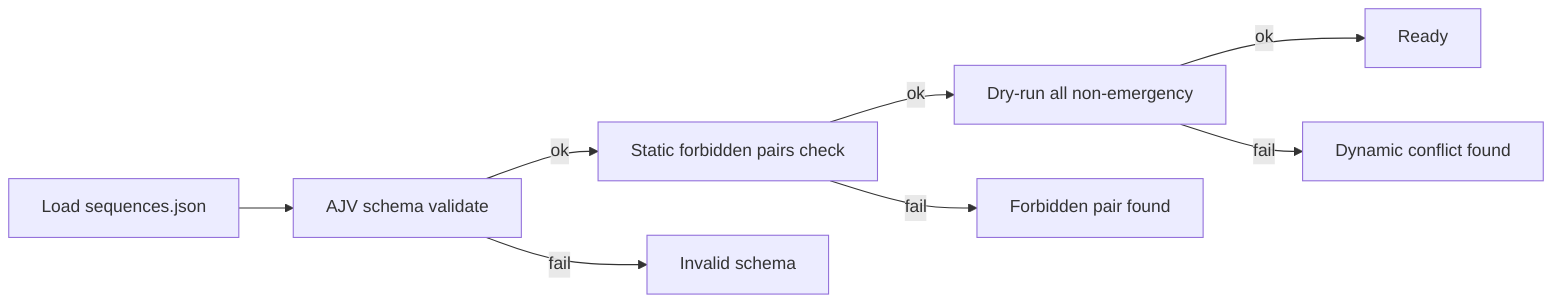 graph LR
  A[Load sequences.json] --> B[AJV schema validate]
  B -->|ok| C[Static forbidden pairs check]
  C -->|ok| D[Dry-run all non-emergency]
  D -->|ok| E[Ready]
  B -->|fail| X[Invalid schema]
  C -->|fail| Y[Forbidden pair found]
  D -->|fail| Z[Dynamic conflict found]